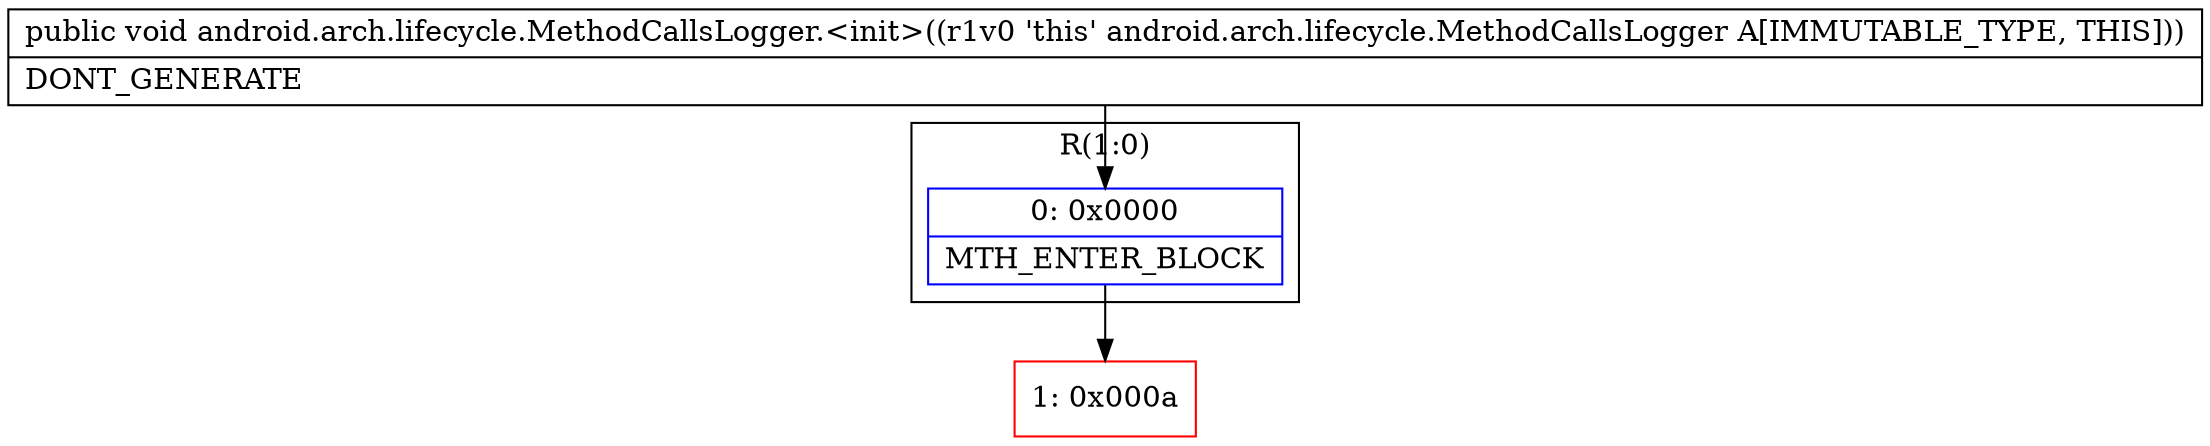 digraph "CFG forandroid.arch.lifecycle.MethodCallsLogger.\<init\>()V" {
subgraph cluster_Region_2084506517 {
label = "R(1:0)";
node [shape=record,color=blue];
Node_0 [shape=record,label="{0\:\ 0x0000|MTH_ENTER_BLOCK\l}"];
}
Node_1 [shape=record,color=red,label="{1\:\ 0x000a}"];
MethodNode[shape=record,label="{public void android.arch.lifecycle.MethodCallsLogger.\<init\>((r1v0 'this' android.arch.lifecycle.MethodCallsLogger A[IMMUTABLE_TYPE, THIS]))  | DONT_GENERATE\l}"];
MethodNode -> Node_0;
Node_0 -> Node_1;
}

